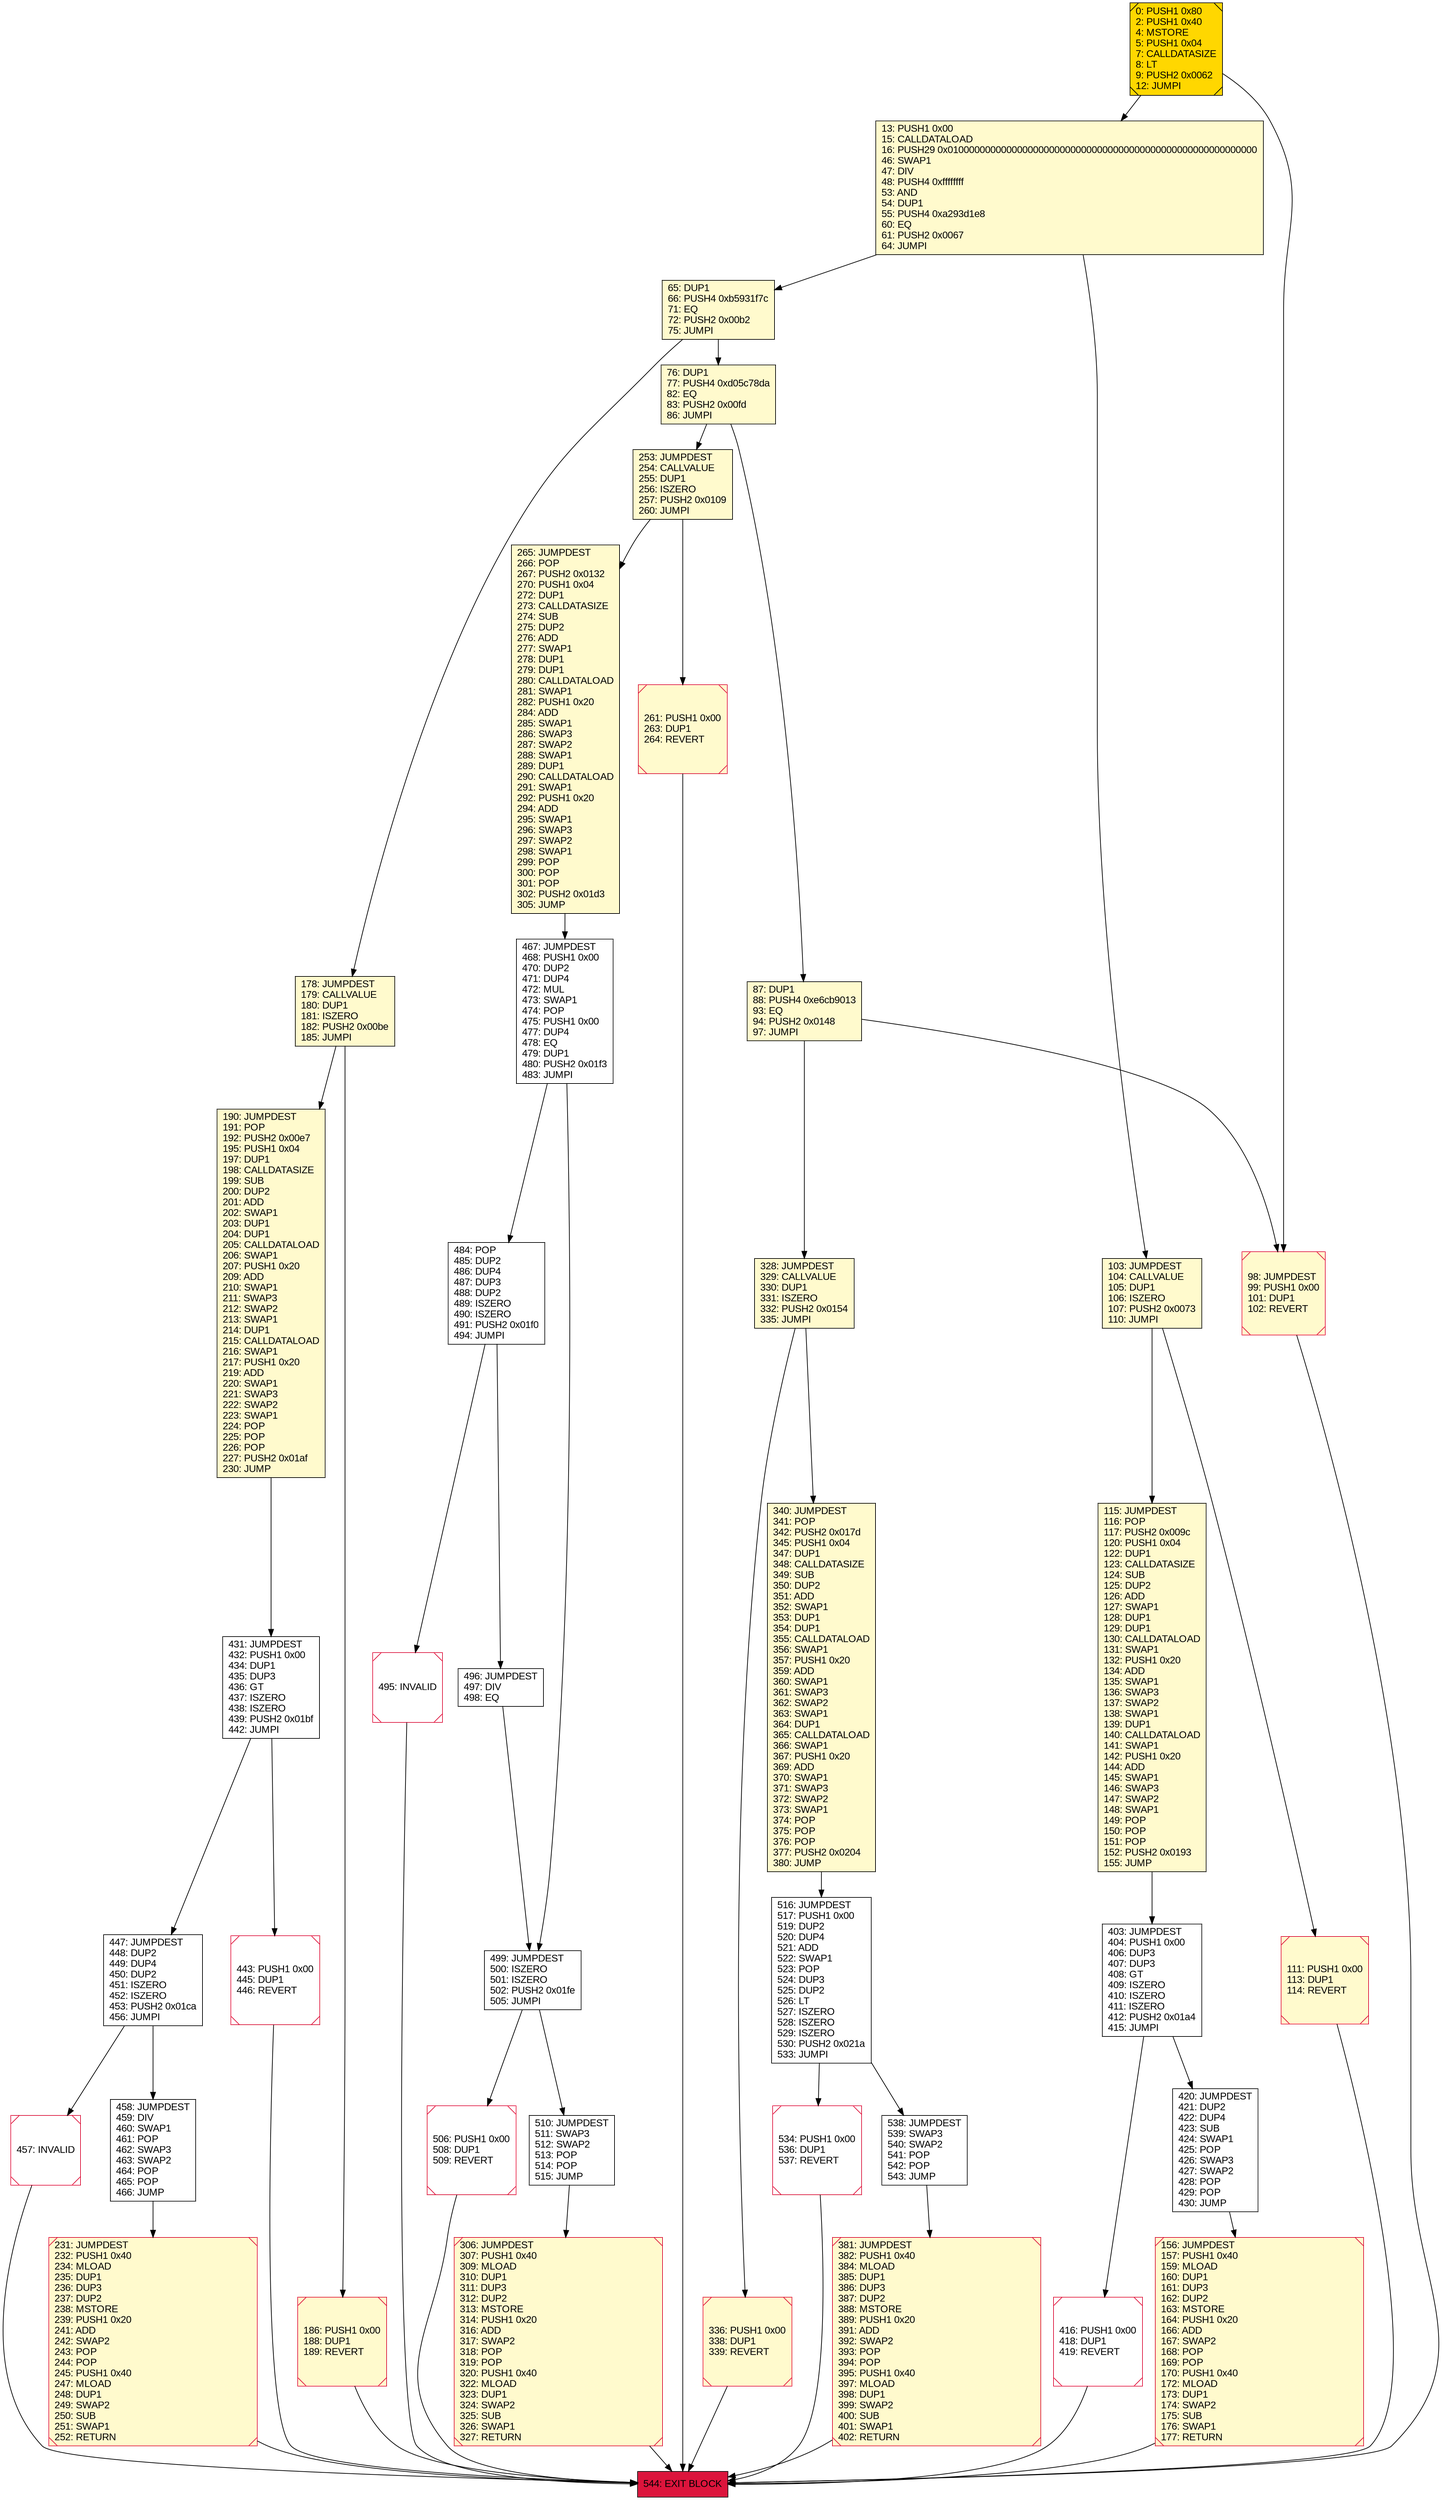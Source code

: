 digraph G {
bgcolor=transparent rankdir=UD;
node [shape=box style=filled color=black fillcolor=white fontname=arial fontcolor=black];
306 [label="306: JUMPDEST\l307: PUSH1 0x40\l309: MLOAD\l310: DUP1\l311: DUP3\l312: DUP2\l313: MSTORE\l314: PUSH1 0x20\l316: ADD\l317: SWAP2\l318: POP\l319: POP\l320: PUSH1 0x40\l322: MLOAD\l323: DUP1\l324: SWAP2\l325: SUB\l326: SWAP1\l327: RETURN\l" fillcolor=lemonchiffon shape=Msquare color=crimson ];
416 [label="416: PUSH1 0x00\l418: DUP1\l419: REVERT\l" shape=Msquare color=crimson ];
499 [label="499: JUMPDEST\l500: ISZERO\l501: ISZERO\l502: PUSH2 0x01fe\l505: JUMPI\l" ];
403 [label="403: JUMPDEST\l404: PUSH1 0x00\l406: DUP3\l407: DUP3\l408: GT\l409: ISZERO\l410: ISZERO\l411: ISZERO\l412: PUSH2 0x01a4\l415: JUMPI\l" ];
510 [label="510: JUMPDEST\l511: SWAP3\l512: SWAP2\l513: POP\l514: POP\l515: JUMP\l" ];
103 [label="103: JUMPDEST\l104: CALLVALUE\l105: DUP1\l106: ISZERO\l107: PUSH2 0x0073\l110: JUMPI\l" fillcolor=lemonchiffon ];
447 [label="447: JUMPDEST\l448: DUP2\l449: DUP4\l450: DUP2\l451: ISZERO\l452: ISZERO\l453: PUSH2 0x01ca\l456: JUMPI\l" ];
111 [label="111: PUSH1 0x00\l113: DUP1\l114: REVERT\l" fillcolor=lemonchiffon shape=Msquare color=crimson ];
381 [label="381: JUMPDEST\l382: PUSH1 0x40\l384: MLOAD\l385: DUP1\l386: DUP3\l387: DUP2\l388: MSTORE\l389: PUSH1 0x20\l391: ADD\l392: SWAP2\l393: POP\l394: POP\l395: PUSH1 0x40\l397: MLOAD\l398: DUP1\l399: SWAP2\l400: SUB\l401: SWAP1\l402: RETURN\l" fillcolor=lemonchiffon shape=Msquare color=crimson ];
495 [label="495: INVALID\l" shape=Msquare color=crimson ];
431 [label="431: JUMPDEST\l432: PUSH1 0x00\l434: DUP1\l435: DUP3\l436: GT\l437: ISZERO\l438: ISZERO\l439: PUSH2 0x01bf\l442: JUMPI\l" ];
231 [label="231: JUMPDEST\l232: PUSH1 0x40\l234: MLOAD\l235: DUP1\l236: DUP3\l237: DUP2\l238: MSTORE\l239: PUSH1 0x20\l241: ADD\l242: SWAP2\l243: POP\l244: POP\l245: PUSH1 0x40\l247: MLOAD\l248: DUP1\l249: SWAP2\l250: SUB\l251: SWAP1\l252: RETURN\l" fillcolor=lemonchiffon shape=Msquare color=crimson ];
178 [label="178: JUMPDEST\l179: CALLVALUE\l180: DUP1\l181: ISZERO\l182: PUSH2 0x00be\l185: JUMPI\l" fillcolor=lemonchiffon ];
115 [label="115: JUMPDEST\l116: POP\l117: PUSH2 0x009c\l120: PUSH1 0x04\l122: DUP1\l123: CALLDATASIZE\l124: SUB\l125: DUP2\l126: ADD\l127: SWAP1\l128: DUP1\l129: DUP1\l130: CALLDATALOAD\l131: SWAP1\l132: PUSH1 0x20\l134: ADD\l135: SWAP1\l136: SWAP3\l137: SWAP2\l138: SWAP1\l139: DUP1\l140: CALLDATALOAD\l141: SWAP1\l142: PUSH1 0x20\l144: ADD\l145: SWAP1\l146: SWAP3\l147: SWAP2\l148: SWAP1\l149: POP\l150: POP\l151: POP\l152: PUSH2 0x0193\l155: JUMP\l" fillcolor=lemonchiffon ];
190 [label="190: JUMPDEST\l191: POP\l192: PUSH2 0x00e7\l195: PUSH1 0x04\l197: DUP1\l198: CALLDATASIZE\l199: SUB\l200: DUP2\l201: ADD\l202: SWAP1\l203: DUP1\l204: DUP1\l205: CALLDATALOAD\l206: SWAP1\l207: PUSH1 0x20\l209: ADD\l210: SWAP1\l211: SWAP3\l212: SWAP2\l213: SWAP1\l214: DUP1\l215: CALLDATALOAD\l216: SWAP1\l217: PUSH1 0x20\l219: ADD\l220: SWAP1\l221: SWAP3\l222: SWAP2\l223: SWAP1\l224: POP\l225: POP\l226: POP\l227: PUSH2 0x01af\l230: JUMP\l" fillcolor=lemonchiffon ];
443 [label="443: PUSH1 0x00\l445: DUP1\l446: REVERT\l" shape=Msquare color=crimson ];
186 [label="186: PUSH1 0x00\l188: DUP1\l189: REVERT\l" fillcolor=lemonchiffon shape=Msquare color=crimson ];
506 [label="506: PUSH1 0x00\l508: DUP1\l509: REVERT\l" shape=Msquare color=crimson ];
420 [label="420: JUMPDEST\l421: DUP2\l422: DUP4\l423: SUB\l424: SWAP1\l425: POP\l426: SWAP3\l427: SWAP2\l428: POP\l429: POP\l430: JUMP\l" ];
458 [label="458: JUMPDEST\l459: DIV\l460: SWAP1\l461: POP\l462: SWAP3\l463: SWAP2\l464: POP\l465: POP\l466: JUMP\l" ];
87 [label="87: DUP1\l88: PUSH4 0xe6cb9013\l93: EQ\l94: PUSH2 0x0148\l97: JUMPI\l" fillcolor=lemonchiffon ];
544 [label="544: EXIT BLOCK\l" fillcolor=crimson ];
13 [label="13: PUSH1 0x00\l15: CALLDATALOAD\l16: PUSH29 0x0100000000000000000000000000000000000000000000000000000000\l46: SWAP1\l47: DIV\l48: PUSH4 0xffffffff\l53: AND\l54: DUP1\l55: PUSH4 0xa293d1e8\l60: EQ\l61: PUSH2 0x0067\l64: JUMPI\l" fillcolor=lemonchiffon ];
76 [label="76: DUP1\l77: PUSH4 0xd05c78da\l82: EQ\l83: PUSH2 0x00fd\l86: JUMPI\l" fillcolor=lemonchiffon ];
516 [label="516: JUMPDEST\l517: PUSH1 0x00\l519: DUP2\l520: DUP4\l521: ADD\l522: SWAP1\l523: POP\l524: DUP3\l525: DUP2\l526: LT\l527: ISZERO\l528: ISZERO\l529: ISZERO\l530: PUSH2 0x021a\l533: JUMPI\l" ];
538 [label="538: JUMPDEST\l539: SWAP3\l540: SWAP2\l541: POP\l542: POP\l543: JUMP\l" ];
261 [label="261: PUSH1 0x00\l263: DUP1\l264: REVERT\l" fillcolor=lemonchiffon shape=Msquare color=crimson ];
265 [label="265: JUMPDEST\l266: POP\l267: PUSH2 0x0132\l270: PUSH1 0x04\l272: DUP1\l273: CALLDATASIZE\l274: SUB\l275: DUP2\l276: ADD\l277: SWAP1\l278: DUP1\l279: DUP1\l280: CALLDATALOAD\l281: SWAP1\l282: PUSH1 0x20\l284: ADD\l285: SWAP1\l286: SWAP3\l287: SWAP2\l288: SWAP1\l289: DUP1\l290: CALLDATALOAD\l291: SWAP1\l292: PUSH1 0x20\l294: ADD\l295: SWAP1\l296: SWAP3\l297: SWAP2\l298: SWAP1\l299: POP\l300: POP\l301: POP\l302: PUSH2 0x01d3\l305: JUMP\l" fillcolor=lemonchiffon ];
0 [label="0: PUSH1 0x80\l2: PUSH1 0x40\l4: MSTORE\l5: PUSH1 0x04\l7: CALLDATASIZE\l8: LT\l9: PUSH2 0x0062\l12: JUMPI\l" fillcolor=lemonchiffon shape=Msquare fillcolor=gold ];
98 [label="98: JUMPDEST\l99: PUSH1 0x00\l101: DUP1\l102: REVERT\l" fillcolor=lemonchiffon shape=Msquare color=crimson ];
340 [label="340: JUMPDEST\l341: POP\l342: PUSH2 0x017d\l345: PUSH1 0x04\l347: DUP1\l348: CALLDATASIZE\l349: SUB\l350: DUP2\l351: ADD\l352: SWAP1\l353: DUP1\l354: DUP1\l355: CALLDATALOAD\l356: SWAP1\l357: PUSH1 0x20\l359: ADD\l360: SWAP1\l361: SWAP3\l362: SWAP2\l363: SWAP1\l364: DUP1\l365: CALLDATALOAD\l366: SWAP1\l367: PUSH1 0x20\l369: ADD\l370: SWAP1\l371: SWAP3\l372: SWAP2\l373: SWAP1\l374: POP\l375: POP\l376: POP\l377: PUSH2 0x0204\l380: JUMP\l" fillcolor=lemonchiffon ];
496 [label="496: JUMPDEST\l497: DIV\l498: EQ\l" ];
65 [label="65: DUP1\l66: PUSH4 0xb5931f7c\l71: EQ\l72: PUSH2 0x00b2\l75: JUMPI\l" fillcolor=lemonchiffon ];
467 [label="467: JUMPDEST\l468: PUSH1 0x00\l470: DUP2\l471: DUP4\l472: MUL\l473: SWAP1\l474: POP\l475: PUSH1 0x00\l477: DUP4\l478: EQ\l479: DUP1\l480: PUSH2 0x01f3\l483: JUMPI\l" ];
156 [label="156: JUMPDEST\l157: PUSH1 0x40\l159: MLOAD\l160: DUP1\l161: DUP3\l162: DUP2\l163: MSTORE\l164: PUSH1 0x20\l166: ADD\l167: SWAP2\l168: POP\l169: POP\l170: PUSH1 0x40\l172: MLOAD\l173: DUP1\l174: SWAP2\l175: SUB\l176: SWAP1\l177: RETURN\l" fillcolor=lemonchiffon shape=Msquare color=crimson ];
336 [label="336: PUSH1 0x00\l338: DUP1\l339: REVERT\l" fillcolor=lemonchiffon shape=Msquare color=crimson ];
253 [label="253: JUMPDEST\l254: CALLVALUE\l255: DUP1\l256: ISZERO\l257: PUSH2 0x0109\l260: JUMPI\l" fillcolor=lemonchiffon ];
328 [label="328: JUMPDEST\l329: CALLVALUE\l330: DUP1\l331: ISZERO\l332: PUSH2 0x0154\l335: JUMPI\l" fillcolor=lemonchiffon ];
457 [label="457: INVALID\l" shape=Msquare color=crimson ];
534 [label="534: PUSH1 0x00\l536: DUP1\l537: REVERT\l" shape=Msquare color=crimson ];
484 [label="484: POP\l485: DUP2\l486: DUP4\l487: DUP3\l488: DUP2\l489: ISZERO\l490: ISZERO\l491: PUSH2 0x01f0\l494: JUMPI\l" ];
178 -> 190;
0 -> 13;
261 -> 544;
328 -> 336;
499 -> 510;
103 -> 111;
13 -> 65;
190 -> 431;
156 -> 544;
103 -> 115;
253 -> 261;
447 -> 458;
253 -> 265;
534 -> 544;
499 -> 506;
115 -> 403;
306 -> 544;
416 -> 544;
467 -> 499;
87 -> 328;
496 -> 499;
420 -> 156;
87 -> 98;
443 -> 544;
186 -> 544;
76 -> 87;
516 -> 538;
0 -> 98;
178 -> 186;
340 -> 516;
98 -> 544;
403 -> 416;
510 -> 306;
458 -> 231;
65 -> 76;
265 -> 467;
431 -> 443;
336 -> 544;
328 -> 340;
484 -> 496;
516 -> 534;
76 -> 253;
457 -> 544;
467 -> 484;
431 -> 447;
403 -> 420;
13 -> 103;
538 -> 381;
484 -> 495;
111 -> 544;
381 -> 544;
65 -> 178;
495 -> 544;
231 -> 544;
447 -> 457;
506 -> 544;
}